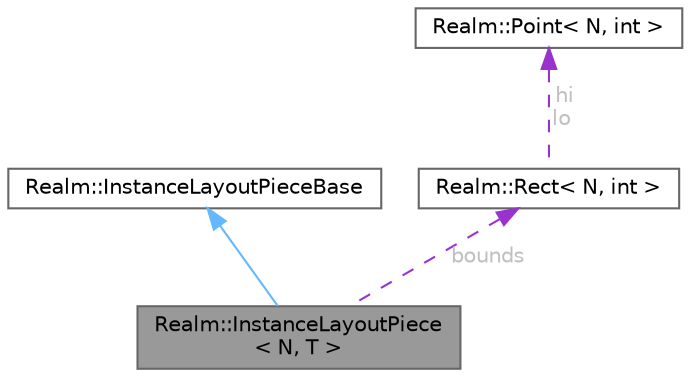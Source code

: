 digraph "Realm::InstanceLayoutPiece&lt; N, T &gt;"
{
 // LATEX_PDF_SIZE
  bgcolor="transparent";
  edge [fontname=Helvetica,fontsize=10,labelfontname=Helvetica,labelfontsize=10];
  node [fontname=Helvetica,fontsize=10,shape=box,height=0.2,width=0.4];
  Node1 [id="Node000001",label="Realm::InstanceLayoutPiece\l\< N, T \>",height=0.2,width=0.4,color="gray40", fillcolor="grey60", style="filled", fontcolor="black",tooltip=" "];
  Node2 -> Node1 [id="edge1_Node000001_Node000002",dir="back",color="steelblue1",style="solid",tooltip=" "];
  Node2 [id="Node000002",label="Realm::InstanceLayoutPieceBase",height=0.2,width=0.4,color="gray40", fillcolor="white", style="filled",URL="$classRealm_1_1InstanceLayoutPieceBase.html",tooltip=" "];
  Node3 -> Node1 [id="edge2_Node000001_Node000003",dir="back",color="darkorchid3",style="dashed",tooltip=" ",label=" bounds",fontcolor="grey" ];
  Node3 [id="Node000003",label="Realm::Rect\< N, int \>",height=0.2,width=0.4,color="gray40", fillcolor="white", style="filled",URL="$structRealm_1_1Rect.html",tooltip=" "];
  Node4 -> Node3 [id="edge3_Node000003_Node000004",dir="back",color="darkorchid3",style="dashed",tooltip=" ",label=" hi\nlo",fontcolor="grey" ];
  Node4 [id="Node000004",label="Realm::Point\< N, int \>",height=0.2,width=0.4,color="gray40", fillcolor="white", style="filled",URL="$structRealm_1_1Point.html",tooltip=" "];
}
